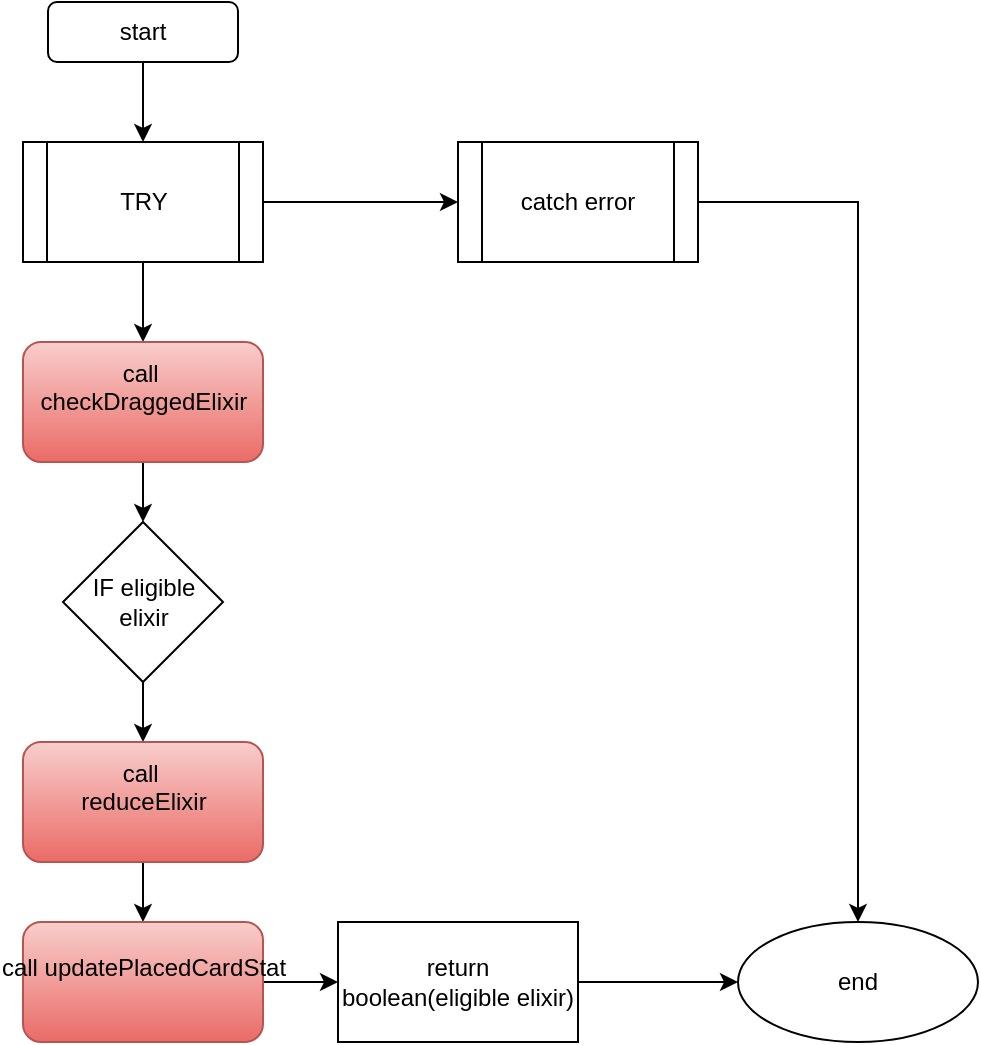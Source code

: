 <mxfile version="17.4.6" type="github">
  <diagram id="qyN6ven3PC-CjgwHexol" name="Page-1">
    <mxGraphModel dx="1038" dy="579" grid="1" gridSize="10" guides="1" tooltips="1" connect="1" arrows="1" fold="1" page="1" pageScale="1" pageWidth="850" pageHeight="1100" math="0" shadow="0">
      <root>
        <mxCell id="0" />
        <mxCell id="1" parent="0" />
        <mxCell id="uGo-1OQIDiqfoLk6RYky-3" value="" style="edgeStyle=orthogonalEdgeStyle;rounded=0;orthogonalLoop=1;jettySize=auto;html=1;" edge="1" parent="1" source="uGo-1OQIDiqfoLk6RYky-1" target="uGo-1OQIDiqfoLk6RYky-2">
          <mxGeometry relative="1" as="geometry" />
        </mxCell>
        <mxCell id="uGo-1OQIDiqfoLk6RYky-1" value="start" style="rounded=1;whiteSpace=wrap;html=1;" vertex="1" parent="1">
          <mxGeometry x="305" y="20" width="95" height="30" as="geometry" />
        </mxCell>
        <mxCell id="uGo-1OQIDiqfoLk6RYky-5" value="" style="edgeStyle=orthogonalEdgeStyle;rounded=0;orthogonalLoop=1;jettySize=auto;html=1;" edge="1" parent="1" source="uGo-1OQIDiqfoLk6RYky-2" target="uGo-1OQIDiqfoLk6RYky-4">
          <mxGeometry relative="1" as="geometry" />
        </mxCell>
        <mxCell id="uGo-1OQIDiqfoLk6RYky-18" value="" style="edgeStyle=orthogonalEdgeStyle;rounded=0;orthogonalLoop=1;jettySize=auto;html=1;" edge="1" parent="1" source="uGo-1OQIDiqfoLk6RYky-2" target="uGo-1OQIDiqfoLk6RYky-17">
          <mxGeometry relative="1" as="geometry" />
        </mxCell>
        <mxCell id="uGo-1OQIDiqfoLk6RYky-2" value="TRY" style="shape=process;whiteSpace=wrap;html=1;backgroundOutline=1;" vertex="1" parent="1">
          <mxGeometry x="292.5" y="90" width="120" height="60" as="geometry" />
        </mxCell>
        <mxCell id="uGo-1OQIDiqfoLk6RYky-7" value="" style="edgeStyle=orthogonalEdgeStyle;rounded=0;orthogonalLoop=1;jettySize=auto;html=1;" edge="1" parent="1" source="uGo-1OQIDiqfoLk6RYky-4" target="uGo-1OQIDiqfoLk6RYky-6">
          <mxGeometry relative="1" as="geometry" />
        </mxCell>
        <mxCell id="uGo-1OQIDiqfoLk6RYky-4" value="&lt;div&gt;&lt;span&gt;call&amp;nbsp;&lt;/span&gt;&lt;/div&gt;checkDraggedElixir&lt;div&gt;&lt;span style=&quot;color: rgba(0 , 0 , 0 , 0) ; font-family: monospace ; font-size: 0px&quot;&gt;%3CmxGraphModel%3E%3Croot%3E%3CmxCell%20id%3D%220%22%2F%3E%3CmxCell%20id%3D%221%22%20parent%3D%220%22%2F%3E%3CmxCell%20id%3D%222%22%20value%3D%22call%26amp%3Bnbsp%3Bupdate%22%20style%3D%22rounded%3D1%3BwhiteSpace%3Dwrap%3Bhtml%3D1%3BfillColor%3D%23f8cecc%3BgradientColor%3D%23ea6b66%3BstrokeColor%3D%23b85450%3B%22%20vertex%3D%221%22%20parent%3D%221%22%3E%3CmxGeometry%20x%3D%22140%22%20y%3D%221100%22%20width%3D%22120%22%20height%3D%2260%22%20as%3D%22geometry%22%2F%3E%3C%2FmxCell%3E%3C%2Froot%3E%3C%2FmxGraphModel%3E&lt;/span&gt;&lt;span style=&quot;font-size: 0px&quot;&gt;&lt;font color=&quot;rgba(0, 0, 0, 0)&quot; face=&quot;monospace&quot;&gt;checkDraggedElixir&lt;/font&gt;&lt;/span&gt;&lt;/div&gt;" style="rounded=1;whiteSpace=wrap;html=1;fillColor=#f8cecc;gradientColor=#ea6b66;strokeColor=#b85450;" vertex="1" parent="1">
          <mxGeometry x="292.5" y="190" width="120" height="60" as="geometry" />
        </mxCell>
        <mxCell id="uGo-1OQIDiqfoLk6RYky-9" value="" style="edgeStyle=orthogonalEdgeStyle;rounded=0;orthogonalLoop=1;jettySize=auto;html=1;" edge="1" parent="1" source="uGo-1OQIDiqfoLk6RYky-6" target="uGo-1OQIDiqfoLk6RYky-8">
          <mxGeometry relative="1" as="geometry" />
        </mxCell>
        <mxCell id="uGo-1OQIDiqfoLk6RYky-6" value="IF eligible elixir" style="rhombus;whiteSpace=wrap;html=1;" vertex="1" parent="1">
          <mxGeometry x="312.5" y="280" width="80" height="80" as="geometry" />
        </mxCell>
        <mxCell id="uGo-1OQIDiqfoLk6RYky-11" value="" style="edgeStyle=orthogonalEdgeStyle;rounded=0;orthogonalLoop=1;jettySize=auto;html=1;" edge="1" parent="1" source="uGo-1OQIDiqfoLk6RYky-8" target="uGo-1OQIDiqfoLk6RYky-10">
          <mxGeometry relative="1" as="geometry" />
        </mxCell>
        <mxCell id="uGo-1OQIDiqfoLk6RYky-8" value="&lt;div&gt;&lt;span&gt;call&amp;nbsp;&lt;/span&gt;&lt;/div&gt;reduceElixir&lt;div&gt;&lt;span style=&quot;color: rgba(0 , 0 , 0 , 0) ; font-family: monospace ; font-size: 0px&quot;&gt;%3CmxGraphModel%3E%3Croot%3E%3CmxCell%20id%3D%220%22%2F%3E%3CmxCell%20id%3D%221%22%20parent%3D%220%22%2F%3E%3CmxCell%20id%3D%222%22%20value%3D%22call%26amp%3Bnbsp%3Bupdate%22%20style%3D%22rounded%3D1%3BwhiteSpace%3Dwrap%3Bhtml%3D1%3BfillColor%3D%23f8cecc%3BgradientColor%3D%23ea6b66%3BstrokeColor%3D%23b85450%3B%22%20vertex%3D%221%22%20parent%3D%221%22%3E%3CmxGeometry%20x%3D%22140%22%20y%3D%221100%22%20width%3D%22120%22%20height%3D%2260%22%20as%3D%22geometry%22%2F%3E%3C%2FmxCell%3E%3C%2Froot%3E%3C%2FmxGraphModel%3E&lt;/span&gt;&lt;span style=&quot;font-size: 0px&quot;&gt;&lt;font color=&quot;rgba(0, 0, 0, 0)&quot; face=&quot;monospace&quot;&gt;checkDraggedElixir&lt;/font&gt;&lt;/span&gt;&lt;/div&gt;" style="rounded=1;whiteSpace=wrap;html=1;fillColor=#f8cecc;gradientColor=#ea6b66;strokeColor=#b85450;" vertex="1" parent="1">
          <mxGeometry x="292.5" y="390" width="120" height="60" as="geometry" />
        </mxCell>
        <mxCell id="uGo-1OQIDiqfoLk6RYky-14" value="" style="edgeStyle=orthogonalEdgeStyle;rounded=0;orthogonalLoop=1;jettySize=auto;html=1;" edge="1" parent="1" source="uGo-1OQIDiqfoLk6RYky-10" target="uGo-1OQIDiqfoLk6RYky-13">
          <mxGeometry relative="1" as="geometry" />
        </mxCell>
        <mxCell id="uGo-1OQIDiqfoLk6RYky-10" value="&lt;div&gt;call&amp;nbsp;updatePlacedCardStat&lt;/div&gt;&lt;div&gt;&lt;span style=&quot;color: rgba(0 , 0 , 0 , 0) ; font-family: monospace ; font-size: 0px&quot;&gt;v%3CmxGraphModel%3E%3Croot%3E%3CmxCell%20id%3D%220%22%2F%3E%3CmxCell%20id%3D%221%22%20parent%3D%220%22%2F%3E%3CmxCell%20id%3D%222%22%20value%3D%22call%26amp%3Bnbsp%3Bupdate%22%20style%3D%22rounded%3D1%3BwhiteSpace%3Dwrap%3Bhtml%3D1%3BfillColor%3D%23f8cecc%3BgradientColor%3D%23ea6b66%3BstrokeColor%3D%23b85450%3B%22%20vertex%3D%221%22%20parent%3D%221%22%3E%3CmxGeometry%20x%3D%22140%22%20y%3D%221100%22%20width%3D%22120%22%20height%3D%2260%22%20as%3D%22geometry%22%2F%3E%3C%2FmxCell%3E%3C%2Froot%3E%3C%2FmxGraphModel%3E&lt;/span&gt;&lt;span style=&quot;font-size: 0px&quot;&gt;&lt;font color=&quot;rgba(0, 0, 0, 0)&quot; face=&quot;monospace&quot;&gt;checkDraggedElixir&lt;/font&gt;&lt;/span&gt;&lt;/div&gt;" style="rounded=1;whiteSpace=wrap;html=1;fillColor=#f8cecc;gradientColor=#ea6b66;strokeColor=#b85450;" vertex="1" parent="1">
          <mxGeometry x="292.5" y="480" width="120" height="60" as="geometry" />
        </mxCell>
        <mxCell id="uGo-1OQIDiqfoLk6RYky-16" value="" style="edgeStyle=orthogonalEdgeStyle;rounded=0;orthogonalLoop=1;jettySize=auto;html=1;" edge="1" parent="1" source="uGo-1OQIDiqfoLk6RYky-13" target="uGo-1OQIDiqfoLk6RYky-15">
          <mxGeometry relative="1" as="geometry" />
        </mxCell>
        <mxCell id="uGo-1OQIDiqfoLk6RYky-13" value="return boolean(eligible elixir)" style="rounded=0;whiteSpace=wrap;html=1;" vertex="1" parent="1">
          <mxGeometry x="450" y="480" width="120" height="60" as="geometry" />
        </mxCell>
        <mxCell id="uGo-1OQIDiqfoLk6RYky-15" value="end" style="ellipse;whiteSpace=wrap;html=1;rounded=0;" vertex="1" parent="1">
          <mxGeometry x="650" y="480" width="120" height="60" as="geometry" />
        </mxCell>
        <mxCell id="uGo-1OQIDiqfoLk6RYky-19" style="edgeStyle=orthogonalEdgeStyle;rounded=0;orthogonalLoop=1;jettySize=auto;html=1;" edge="1" parent="1" source="uGo-1OQIDiqfoLk6RYky-17" target="uGo-1OQIDiqfoLk6RYky-15">
          <mxGeometry relative="1" as="geometry" />
        </mxCell>
        <mxCell id="uGo-1OQIDiqfoLk6RYky-17" value="catch error" style="shape=process;whiteSpace=wrap;html=1;backgroundOutline=1;" vertex="1" parent="1">
          <mxGeometry x="510" y="90" width="120" height="60" as="geometry" />
        </mxCell>
      </root>
    </mxGraphModel>
  </diagram>
</mxfile>
